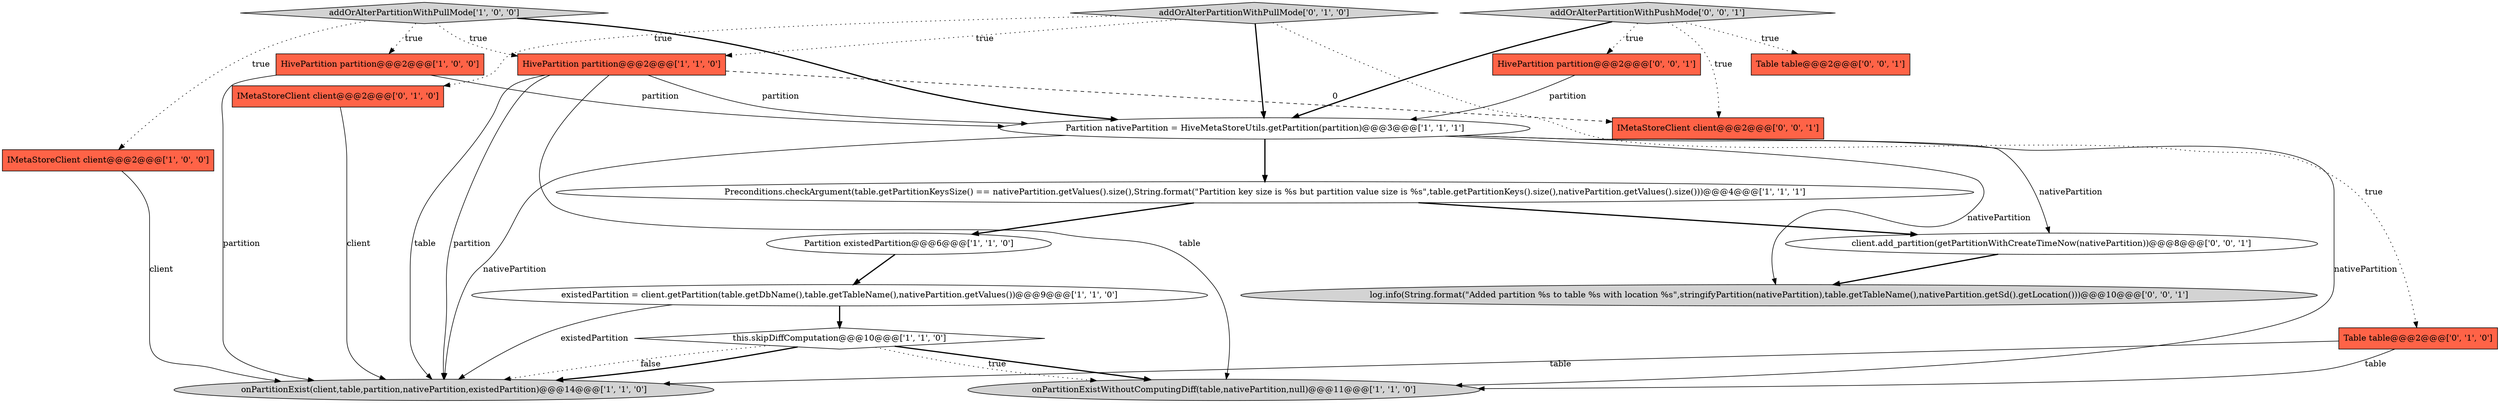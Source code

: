 digraph {
4 [style = filled, label = "Partition nativePartition = HiveMetaStoreUtils.getPartition(partition)@@@3@@@['1', '1', '1']", fillcolor = white, shape = ellipse image = "AAA0AAABBB1BBB"];
7 [style = filled, label = "Partition existedPartition@@@6@@@['1', '1', '0']", fillcolor = white, shape = ellipse image = "AAA0AAABBB1BBB"];
0 [style = filled, label = "Preconditions.checkArgument(table.getPartitionKeysSize() == nativePartition.getValues().size(),String.format(\"Partition key size is %s but partition value size is %s\",table.getPartitionKeys().size(),nativePartition.getValues().size()))@@@4@@@['1', '1', '1']", fillcolor = white, shape = ellipse image = "AAA0AAABBB1BBB"];
6 [style = filled, label = "onPartitionExist(client,table,partition,nativePartition,existedPartition)@@@14@@@['1', '1', '0']", fillcolor = lightgray, shape = ellipse image = "AAA0AAABBB1BBB"];
12 [style = filled, label = "IMetaStoreClient client@@@2@@@['0', '1', '0']", fillcolor = tomato, shape = box image = "AAA0AAABBB2BBB"];
3 [style = filled, label = "addOrAlterPartitionWithPullMode['1', '0', '0']", fillcolor = lightgray, shape = diamond image = "AAA0AAABBB1BBB"];
14 [style = filled, label = "client.add_partition(getPartitionWithCreateTimeNow(nativePartition))@@@8@@@['0', '0', '1']", fillcolor = white, shape = ellipse image = "AAA0AAABBB3BBB"];
11 [style = filled, label = "Table table@@@2@@@['0', '1', '0']", fillcolor = tomato, shape = box image = "AAA0AAABBB2BBB"];
15 [style = filled, label = "Table table@@@2@@@['0', '0', '1']", fillcolor = tomato, shape = box image = "AAA0AAABBB3BBB"];
18 [style = filled, label = "addOrAlterPartitionWithPushMode['0', '0', '1']", fillcolor = lightgray, shape = diamond image = "AAA0AAABBB3BBB"];
1 [style = filled, label = "IMetaStoreClient client@@@2@@@['1', '0', '0']", fillcolor = tomato, shape = box image = "AAA0AAABBB1BBB"];
13 [style = filled, label = "addOrAlterPartitionWithPullMode['0', '1', '0']", fillcolor = lightgray, shape = diamond image = "AAA0AAABBB2BBB"];
9 [style = filled, label = "HivePartition partition@@@2@@@['1', '1', '0']", fillcolor = tomato, shape = box image = "AAA0AAABBB1BBB"];
17 [style = filled, label = "HivePartition partition@@@2@@@['0', '0', '1']", fillcolor = tomato, shape = box image = "AAA0AAABBB3BBB"];
19 [style = filled, label = "IMetaStoreClient client@@@2@@@['0', '0', '1']", fillcolor = tomato, shape = box image = "AAA0AAABBB3BBB"];
2 [style = filled, label = "HivePartition partition@@@2@@@['1', '0', '0']", fillcolor = tomato, shape = box image = "AAA0AAABBB1BBB"];
16 [style = filled, label = "log.info(String.format(\"Added partition %s to table %s with location %s\",stringifyPartition(nativePartition),table.getTableName(),nativePartition.getSd().getLocation()))@@@10@@@['0', '0', '1']", fillcolor = lightgray, shape = ellipse image = "AAA0AAABBB3BBB"];
10 [style = filled, label = "existedPartition = client.getPartition(table.getDbName(),table.getTableName(),nativePartition.getValues())@@@9@@@['1', '1', '0']", fillcolor = white, shape = ellipse image = "AAA0AAABBB1BBB"];
8 [style = filled, label = "this.skipDiffComputation@@@10@@@['1', '1', '0']", fillcolor = white, shape = diamond image = "AAA0AAABBB1BBB"];
5 [style = filled, label = "onPartitionExistWithoutComputingDiff(table,nativePartition,null)@@@11@@@['1', '1', '0']", fillcolor = lightgray, shape = ellipse image = "AAA0AAABBB1BBB"];
18->15 [style = dotted, label="true"];
10->6 [style = solid, label="existedPartition"];
13->4 [style = bold, label=""];
8->5 [style = bold, label=""];
14->16 [style = bold, label=""];
3->1 [style = dotted, label="true"];
7->10 [style = bold, label=""];
0->7 [style = bold, label=""];
9->6 [style = solid, label="partition"];
9->6 [style = solid, label="table"];
4->14 [style = solid, label="nativePartition"];
13->11 [style = dotted, label="true"];
9->4 [style = solid, label="partition"];
10->8 [style = bold, label=""];
2->6 [style = solid, label="partition"];
8->6 [style = bold, label=""];
4->5 [style = solid, label="nativePartition"];
13->9 [style = dotted, label="true"];
9->5 [style = solid, label="table"];
1->6 [style = solid, label="client"];
9->19 [style = dashed, label="0"];
18->17 [style = dotted, label="true"];
11->6 [style = solid, label="table"];
17->4 [style = solid, label="partition"];
3->2 [style = dotted, label="true"];
8->6 [style = dotted, label="false"];
18->19 [style = dotted, label="true"];
8->5 [style = dotted, label="true"];
4->6 [style = solid, label="nativePartition"];
4->16 [style = solid, label="nativePartition"];
2->4 [style = solid, label="partition"];
12->6 [style = solid, label="client"];
0->14 [style = bold, label=""];
13->12 [style = dotted, label="true"];
3->9 [style = dotted, label="true"];
3->4 [style = bold, label=""];
11->5 [style = solid, label="table"];
4->0 [style = bold, label=""];
18->4 [style = bold, label=""];
}
